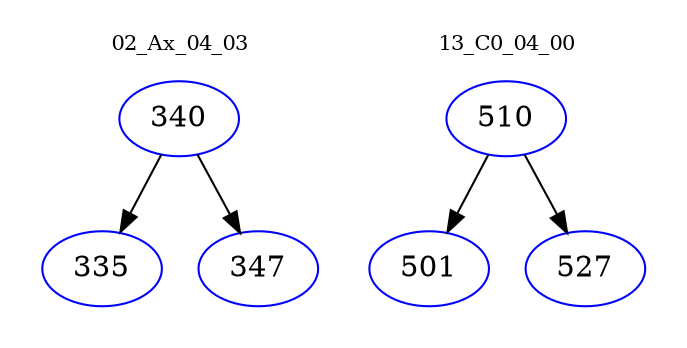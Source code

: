 digraph{
subgraph cluster_0 {
color = white
label = "02_Ax_04_03";
fontsize=10;
T0_340 [label="340", color="blue"]
T0_340 -> T0_335 [color="black"]
T0_335 [label="335", color="blue"]
T0_340 -> T0_347 [color="black"]
T0_347 [label="347", color="blue"]
}
subgraph cluster_1 {
color = white
label = "13_C0_04_00";
fontsize=10;
T1_510 [label="510", color="blue"]
T1_510 -> T1_501 [color="black"]
T1_501 [label="501", color="blue"]
T1_510 -> T1_527 [color="black"]
T1_527 [label="527", color="blue"]
}
}
